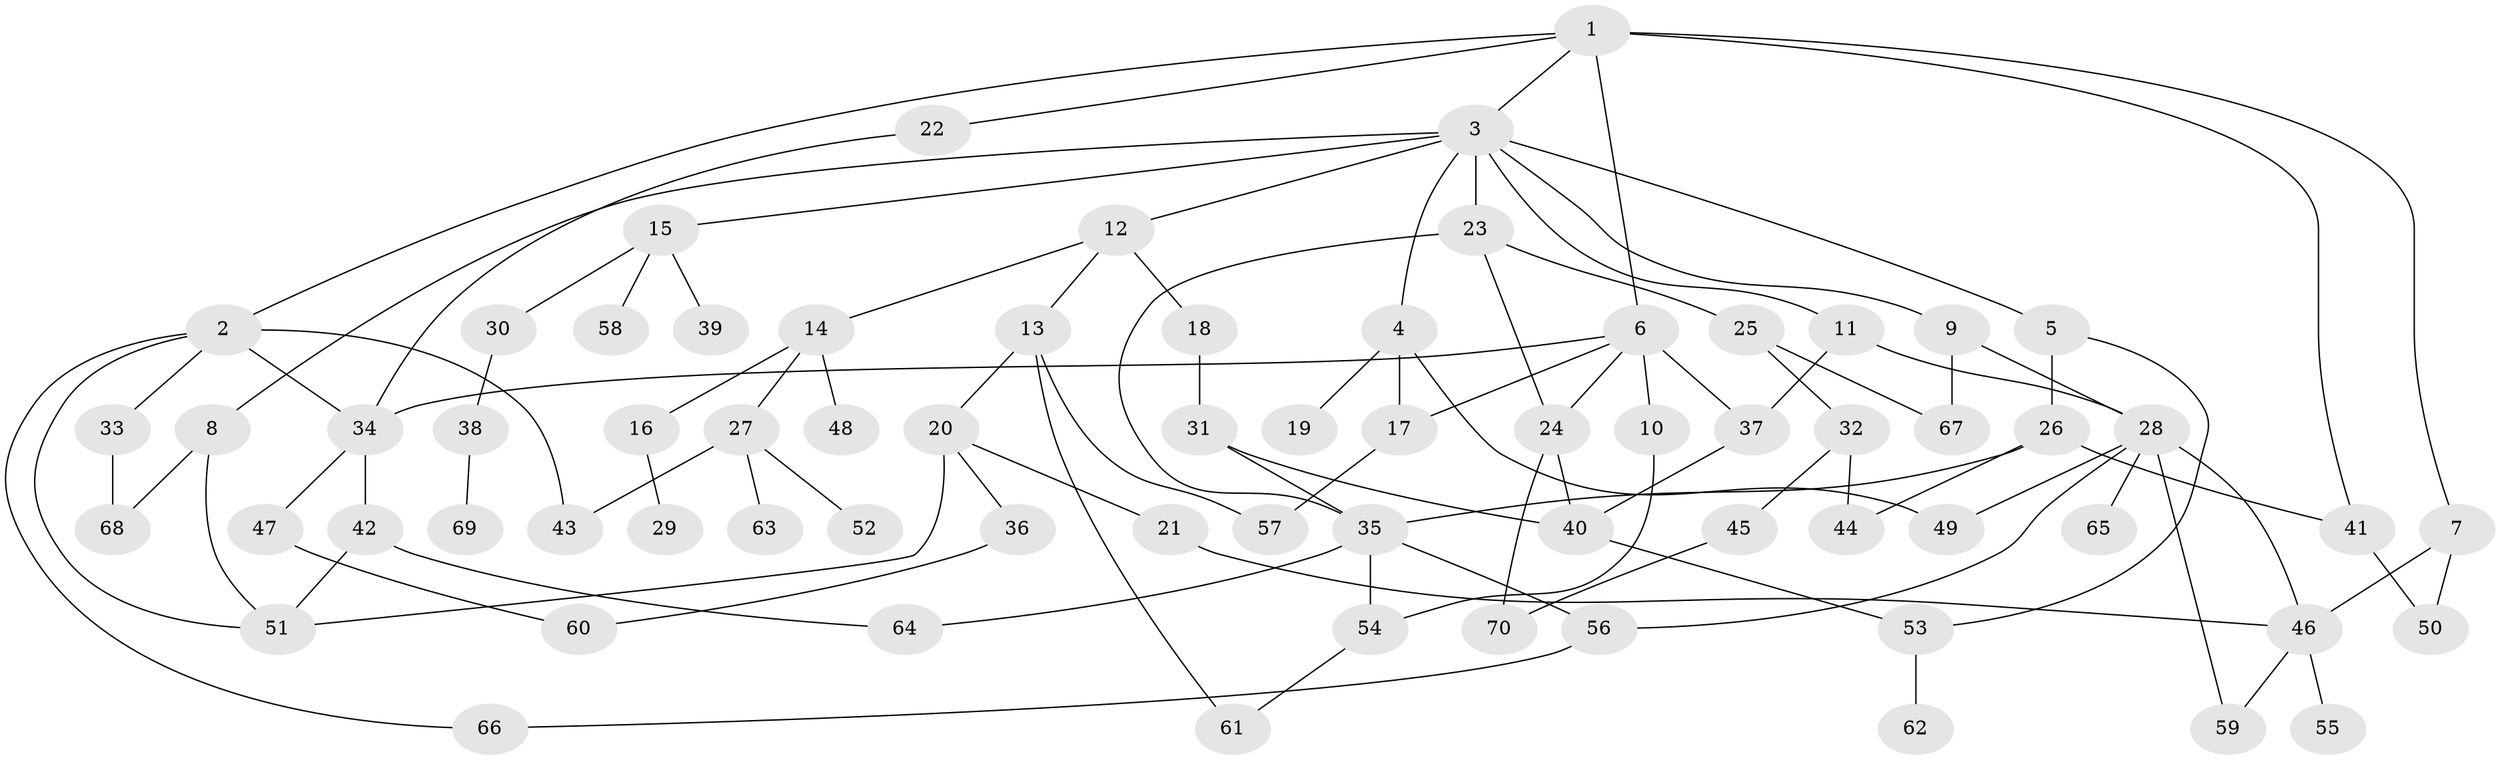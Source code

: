 // coarse degree distribution, {6: 0.08571428571428572, 12: 0.02857142857142857, 3: 0.17142857142857143, 10: 0.02857142857142857, 9: 0.02857142857142857, 4: 0.14285714285714285, 2: 0.2, 7: 0.02857142857142857, 5: 0.05714285714285714, 1: 0.22857142857142856}
// Generated by graph-tools (version 1.1) at 2025/17/03/04/25 18:17:04]
// undirected, 70 vertices, 101 edges
graph export_dot {
graph [start="1"]
  node [color=gray90,style=filled];
  1;
  2;
  3;
  4;
  5;
  6;
  7;
  8;
  9;
  10;
  11;
  12;
  13;
  14;
  15;
  16;
  17;
  18;
  19;
  20;
  21;
  22;
  23;
  24;
  25;
  26;
  27;
  28;
  29;
  30;
  31;
  32;
  33;
  34;
  35;
  36;
  37;
  38;
  39;
  40;
  41;
  42;
  43;
  44;
  45;
  46;
  47;
  48;
  49;
  50;
  51;
  52;
  53;
  54;
  55;
  56;
  57;
  58;
  59;
  60;
  61;
  62;
  63;
  64;
  65;
  66;
  67;
  68;
  69;
  70;
  1 -- 2;
  1 -- 3;
  1 -- 6;
  1 -- 7;
  1 -- 22;
  1 -- 41;
  2 -- 33;
  2 -- 43;
  2 -- 66;
  2 -- 34;
  2 -- 51;
  3 -- 4;
  3 -- 5;
  3 -- 8;
  3 -- 9;
  3 -- 11;
  3 -- 12;
  3 -- 15;
  3 -- 23;
  4 -- 19;
  4 -- 49;
  4 -- 17;
  5 -- 26;
  5 -- 53;
  6 -- 10;
  6 -- 17;
  6 -- 34;
  6 -- 37;
  6 -- 24;
  7 -- 46;
  7 -- 50;
  8 -- 68;
  8 -- 51;
  9 -- 28;
  9 -- 67;
  10 -- 54;
  11 -- 28;
  11 -- 37;
  12 -- 13;
  12 -- 14;
  12 -- 18;
  13 -- 20;
  13 -- 61;
  13 -- 57;
  14 -- 16;
  14 -- 27;
  14 -- 48;
  15 -- 30;
  15 -- 39;
  15 -- 58;
  16 -- 29;
  17 -- 57;
  18 -- 31;
  20 -- 21;
  20 -- 36;
  20 -- 51;
  21 -- 46;
  22 -- 34;
  23 -- 24;
  23 -- 25;
  23 -- 35;
  24 -- 40;
  24 -- 70;
  25 -- 32;
  25 -- 67;
  26 -- 44;
  26 -- 35;
  26 -- 41;
  27 -- 52;
  27 -- 63;
  27 -- 43;
  28 -- 56;
  28 -- 65;
  28 -- 46;
  28 -- 59;
  28 -- 49;
  30 -- 38;
  31 -- 35;
  31 -- 40;
  32 -- 45;
  32 -- 44;
  33 -- 68;
  34 -- 42;
  34 -- 47;
  35 -- 64;
  35 -- 56;
  35 -- 54;
  36 -- 60;
  37 -- 40;
  38 -- 69;
  40 -- 53;
  41 -- 50;
  42 -- 64;
  42 -- 51;
  45 -- 70;
  46 -- 55;
  46 -- 59;
  47 -- 60;
  53 -- 62;
  54 -- 61;
  56 -- 66;
}
